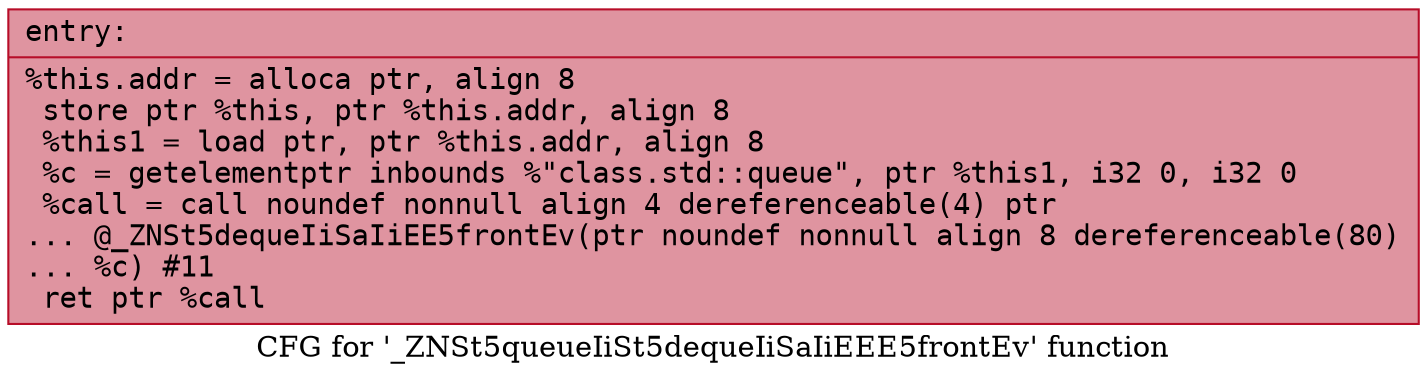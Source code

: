 digraph "CFG for '_ZNSt5queueIiSt5dequeIiSaIiEEE5frontEv' function" {
	label="CFG for '_ZNSt5queueIiSt5dequeIiSaIiEEE5frontEv' function";

	Node0x5646193dbef0 [shape=record,color="#b70d28ff", style=filled, fillcolor="#b70d2870" fontname="Courier",label="{entry:\l|  %this.addr = alloca ptr, align 8\l  store ptr %this, ptr %this.addr, align 8\l  %this1 = load ptr, ptr %this.addr, align 8\l  %c = getelementptr inbounds %\"class.std::queue\", ptr %this1, i32 0, i32 0\l  %call = call noundef nonnull align 4 dereferenceable(4) ptr\l... @_ZNSt5dequeIiSaIiEE5frontEv(ptr noundef nonnull align 8 dereferenceable(80)\l... %c) #11\l  ret ptr %call\l}"];
}
